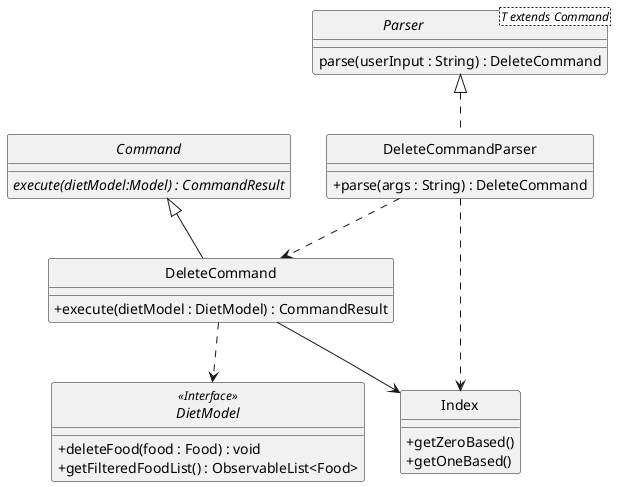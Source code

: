 @startuml
/' @author @akhilvuputuri'/
/' Got inspiration and adapted
from https://github.com/AY1920S2-CS2103T-W12-1/main/blob/master/docs/images/DeliveredClassDiagram.png '/

skinparam backgroundColor #ffffff
skinparam classAttributeIconSize 0
hide circle


class DeleteCommandParser implements Parser {
    /' Methods '/
    + parse(args : String) : DeleteCommand
}

interface Parser<T extends Command> {
    parse(userInput : String) : DeleteCommand
}

abstract class Command {
    {abstract} execute(dietModel:Model) : CommandResult
}

class DeleteCommand extends Command {
    /' Fields '/

    /' Methods '/
    + execute(dietModel : DietModel) : CommandResult

}

interface DietModel <<Interface>> {
    + deleteFood(food : Food) : void
    + getFilteredFoodList() : ObservableList<Food>
}

class Index {
    + getZeroBased()
    + getOneBased()
}


DeleteCommandParser ..> DeleteCommand
DeleteCommand ..> DietModel
DeleteCommandParser ..> Index
DeleteCommand --> Index

@enduml
